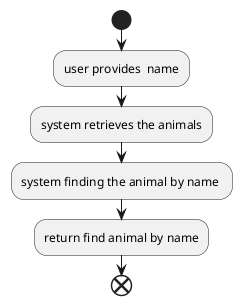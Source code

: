 @startuml
start
:user provides  name;
:system retrieves the animals;
:system finding the animal by name ;
:return find animal by name;
end
@enduml